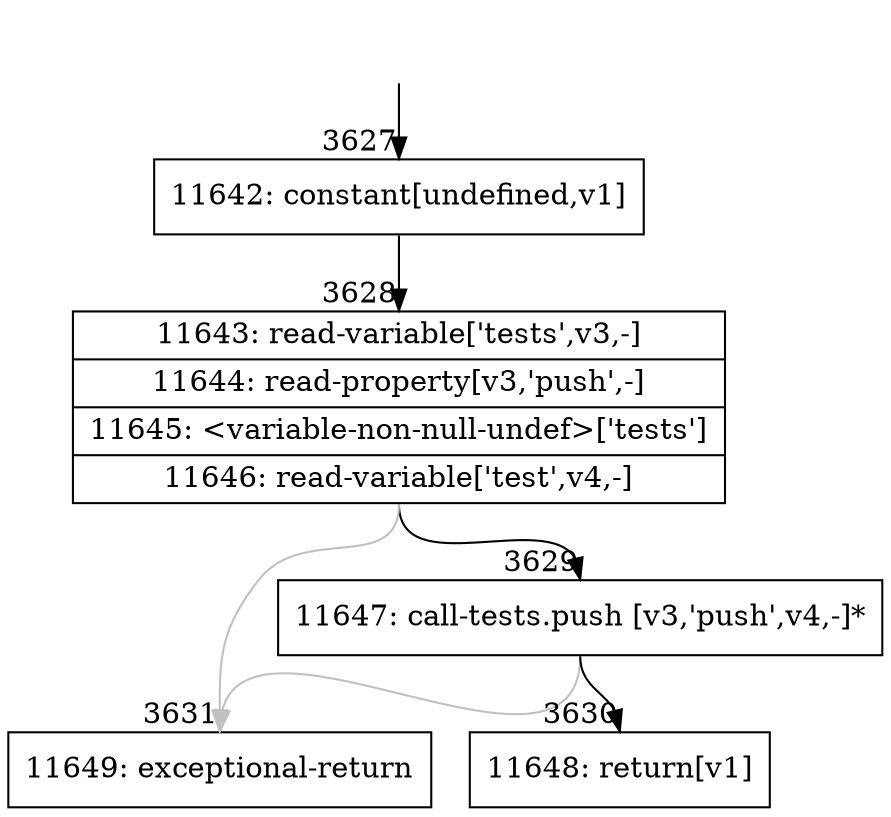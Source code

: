 digraph {
rankdir="TD"
BB_entry328[shape=none,label=""];
BB_entry328 -> BB3627 [tailport=s, headport=n, headlabel="    3627"]
BB3627 [shape=record label="{11642: constant[undefined,v1]}" ] 
BB3627 -> BB3628 [tailport=s, headport=n, headlabel="      3628"]
BB3628 [shape=record label="{11643: read-variable['tests',v3,-]|11644: read-property[v3,'push',-]|11645: \<variable-non-null-undef\>['tests']|11646: read-variable['test',v4,-]}" ] 
BB3628 -> BB3629 [tailport=s, headport=n, headlabel="      3629"]
BB3628 -> BB3631 [tailport=s, headport=n, color=gray, headlabel="      3631"]
BB3629 [shape=record label="{11647: call-tests.push [v3,'push',v4,-]*}" ] 
BB3629 -> BB3630 [tailport=s, headport=n, headlabel="      3630"]
BB3629 -> BB3631 [tailport=s, headport=n, color=gray]
BB3630 [shape=record label="{11648: return[v1]}" ] 
BB3631 [shape=record label="{11649: exceptional-return}" ] 
//#$~ 4186
}
